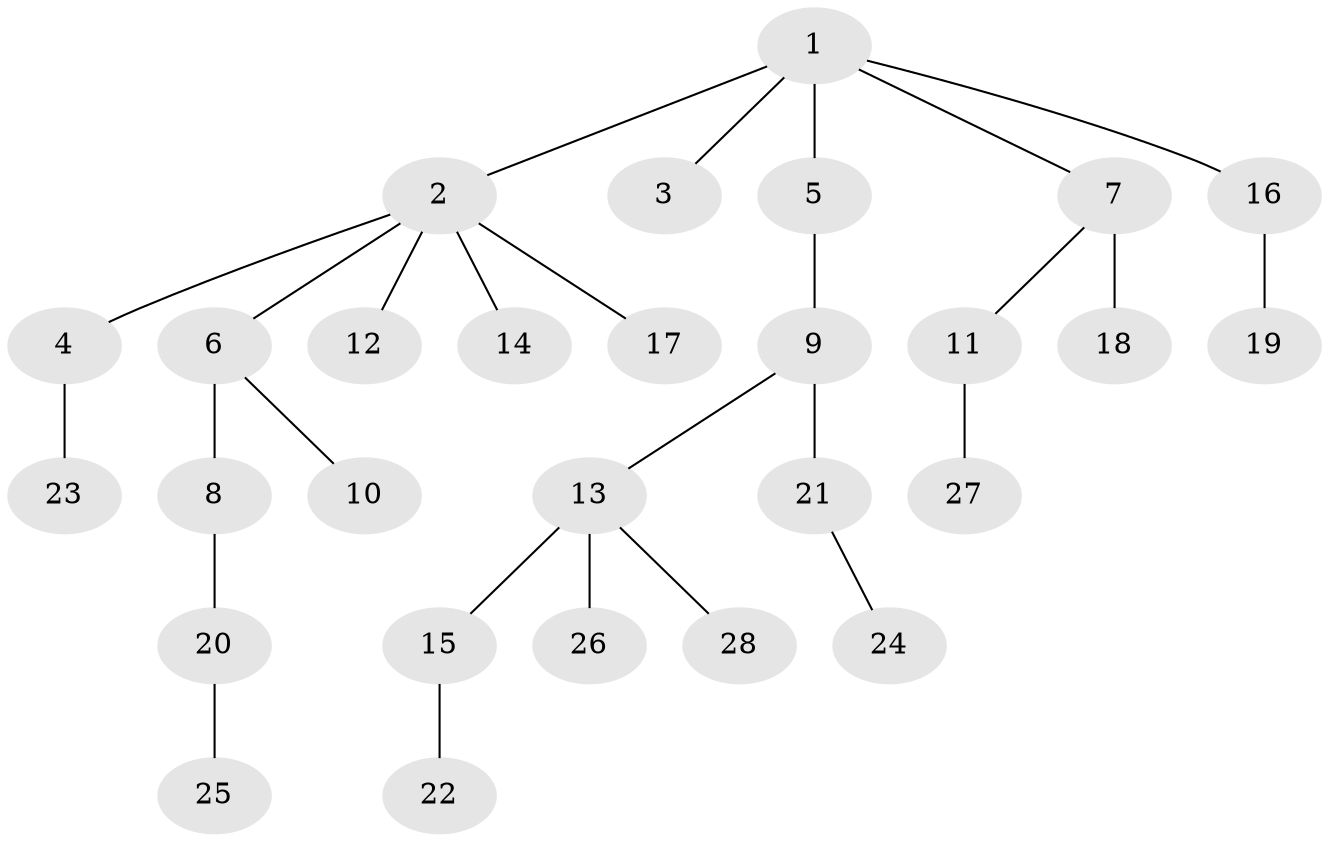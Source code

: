 // original degree distribution, {6: 0.05454545454545454, 3: 0.12727272727272726, 2: 0.23636363636363636, 1: 0.5272727272727272, 5: 0.03636363636363636, 4: 0.01818181818181818}
// Generated by graph-tools (version 1.1) at 2025/36/03/09/25 02:36:43]
// undirected, 28 vertices, 27 edges
graph export_dot {
graph [start="1"]
  node [color=gray90,style=filled];
  1;
  2;
  3;
  4;
  5;
  6;
  7;
  8;
  9;
  10;
  11;
  12;
  13;
  14;
  15;
  16;
  17;
  18;
  19;
  20;
  21;
  22;
  23;
  24;
  25;
  26;
  27;
  28;
  1 -- 2 [weight=1.0];
  1 -- 3 [weight=1.0];
  1 -- 5 [weight=1.0];
  1 -- 7 [weight=1.0];
  1 -- 16 [weight=1.0];
  2 -- 4 [weight=1.0];
  2 -- 6 [weight=1.0];
  2 -- 12 [weight=1.0];
  2 -- 14 [weight=1.0];
  2 -- 17 [weight=1.0];
  4 -- 23 [weight=1.0];
  5 -- 9 [weight=3.0];
  6 -- 8 [weight=1.0];
  6 -- 10 [weight=1.0];
  7 -- 11 [weight=1.0];
  7 -- 18 [weight=3.0];
  8 -- 20 [weight=1.0];
  9 -- 13 [weight=1.0];
  9 -- 21 [weight=1.0];
  11 -- 27 [weight=1.0];
  13 -- 15 [weight=2.0];
  13 -- 26 [weight=1.0];
  13 -- 28 [weight=1.0];
  15 -- 22 [weight=1.0];
  16 -- 19 [weight=1.0];
  20 -- 25 [weight=1.0];
  21 -- 24 [weight=1.0];
}
